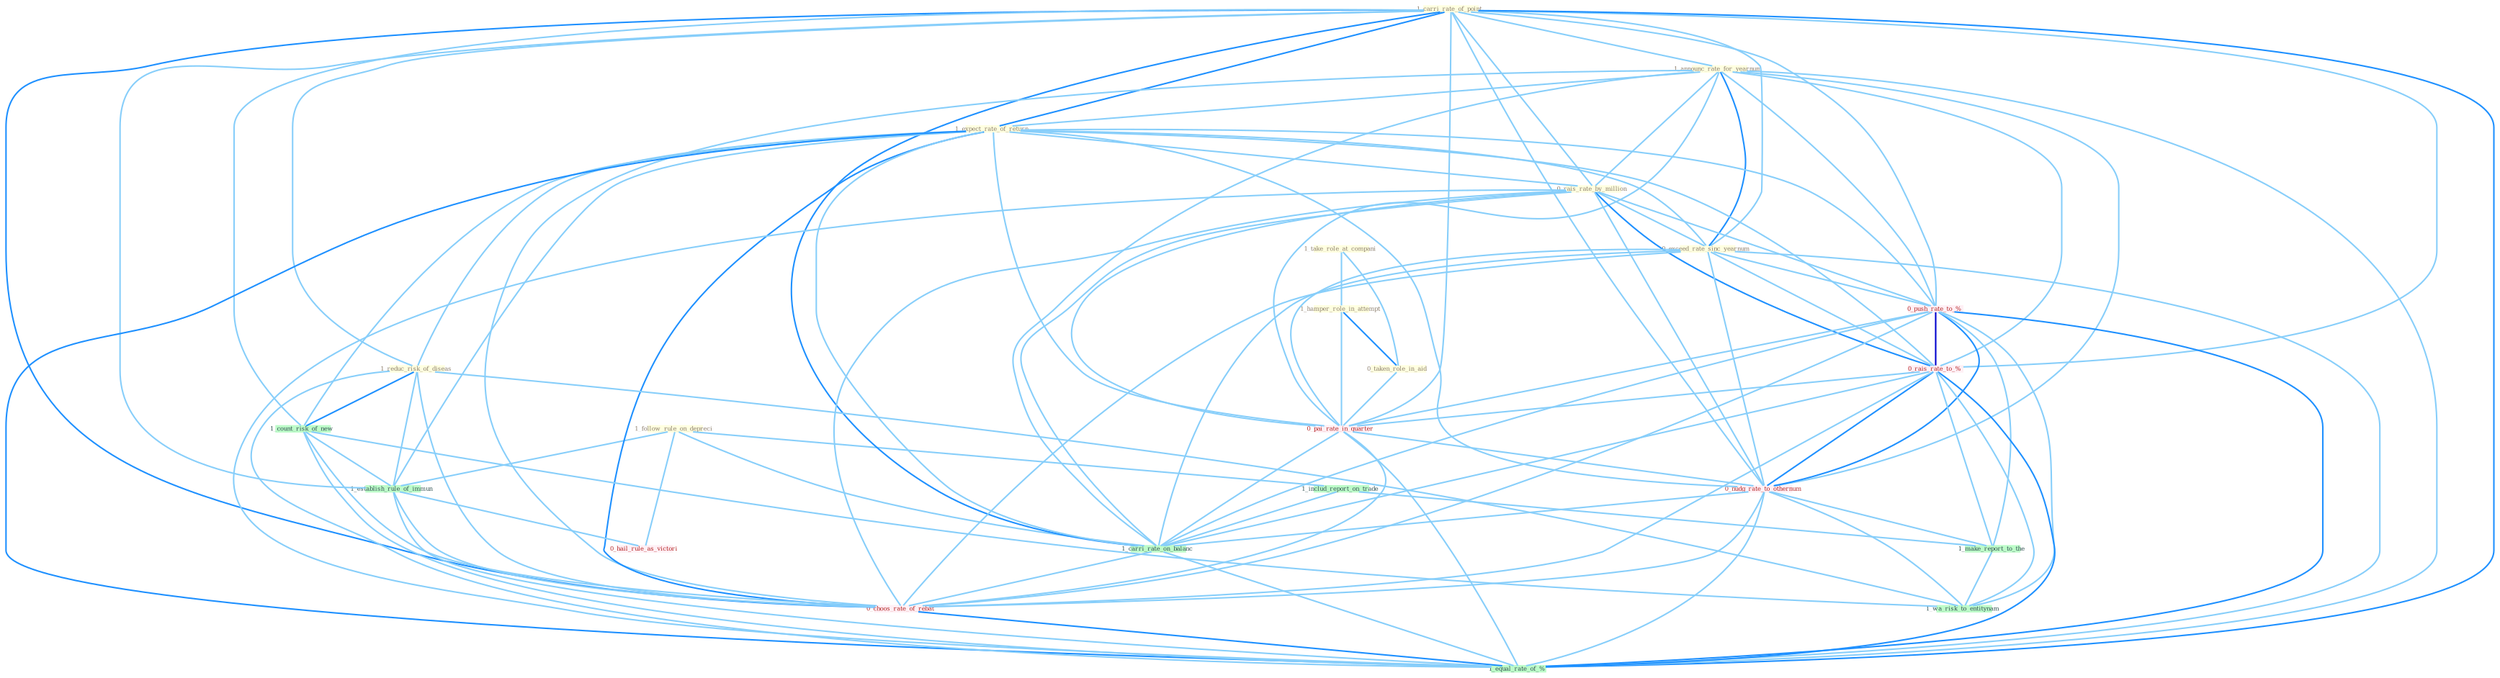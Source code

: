 Graph G{ 
    node
    [shape=polygon,style=filled,width=.5,height=.06,color="#BDFCC9",fixedsize=true,fontsize=4,
    fontcolor="#2f4f4f"];
    {node
    [color="#ffffe0", fontcolor="#8b7d6b"] "1_follow_rule_on_depreci " "1_carri_rate_of_point " "1_announc_rate_for_yearnum " "1_expect_rate_of_return " "1_take_role_at_compani " "0_rais_rate_by_million " "0_exceed_rate_sinc_yearnum " "1_hamper_role_in_attempt " "1_reduc_risk_of_diseas " "0_taken_role_in_aid "}
{node [color="#fff0f5", fontcolor="#b22222"] "0_push_rate_to_% " "0_rais_rate_to_% " "0_pai_rate_in_quarter " "0_nudg_rate_to_othernum " "0_choos_rate_of_rebat " "0_hail_rule_as_victori "}
edge [color="#B0E2FF"];

	"1_follow_rule_on_depreci " -- "1_establish_rule_of_immun " [w="1", color="#87cefa" ];
	"1_follow_rule_on_depreci " -- "1_includ_report_on_trade " [w="1", color="#87cefa" ];
	"1_follow_rule_on_depreci " -- "1_carri_rate_on_balanc " [w="1", color="#87cefa" ];
	"1_follow_rule_on_depreci " -- "0_hail_rule_as_victori " [w="1", color="#87cefa" ];
	"1_carri_rate_of_point " -- "1_announc_rate_for_yearnum " [w="1", color="#87cefa" ];
	"1_carri_rate_of_point " -- "1_expect_rate_of_return " [w="2", color="#1e90ff" , len=0.8];
	"1_carri_rate_of_point " -- "0_rais_rate_by_million " [w="1", color="#87cefa" ];
	"1_carri_rate_of_point " -- "0_exceed_rate_sinc_yearnum " [w="1", color="#87cefa" ];
	"1_carri_rate_of_point " -- "1_reduc_risk_of_diseas " [w="1", color="#87cefa" ];
	"1_carri_rate_of_point " -- "1_count_risk_of_new " [w="1", color="#87cefa" ];
	"1_carri_rate_of_point " -- "0_push_rate_to_% " [w="1", color="#87cefa" ];
	"1_carri_rate_of_point " -- "0_rais_rate_to_% " [w="1", color="#87cefa" ];
	"1_carri_rate_of_point " -- "1_establish_rule_of_immun " [w="1", color="#87cefa" ];
	"1_carri_rate_of_point " -- "0_pai_rate_in_quarter " [w="1", color="#87cefa" ];
	"1_carri_rate_of_point " -- "0_nudg_rate_to_othernum " [w="1", color="#87cefa" ];
	"1_carri_rate_of_point " -- "1_carri_rate_on_balanc " [w="2", color="#1e90ff" , len=0.8];
	"1_carri_rate_of_point " -- "0_choos_rate_of_rebat " [w="2", color="#1e90ff" , len=0.8];
	"1_carri_rate_of_point " -- "1_equal_rate_of_% " [w="2", color="#1e90ff" , len=0.8];
	"1_announc_rate_for_yearnum " -- "1_expect_rate_of_return " [w="1", color="#87cefa" ];
	"1_announc_rate_for_yearnum " -- "0_rais_rate_by_million " [w="1", color="#87cefa" ];
	"1_announc_rate_for_yearnum " -- "0_exceed_rate_sinc_yearnum " [w="2", color="#1e90ff" , len=0.8];
	"1_announc_rate_for_yearnum " -- "0_push_rate_to_% " [w="1", color="#87cefa" ];
	"1_announc_rate_for_yearnum " -- "0_rais_rate_to_% " [w="1", color="#87cefa" ];
	"1_announc_rate_for_yearnum " -- "0_pai_rate_in_quarter " [w="1", color="#87cefa" ];
	"1_announc_rate_for_yearnum " -- "0_nudg_rate_to_othernum " [w="1", color="#87cefa" ];
	"1_announc_rate_for_yearnum " -- "1_carri_rate_on_balanc " [w="1", color="#87cefa" ];
	"1_announc_rate_for_yearnum " -- "0_choos_rate_of_rebat " [w="1", color="#87cefa" ];
	"1_announc_rate_for_yearnum " -- "1_equal_rate_of_% " [w="1", color="#87cefa" ];
	"1_expect_rate_of_return " -- "0_rais_rate_by_million " [w="1", color="#87cefa" ];
	"1_expect_rate_of_return " -- "0_exceed_rate_sinc_yearnum " [w="1", color="#87cefa" ];
	"1_expect_rate_of_return " -- "1_reduc_risk_of_diseas " [w="1", color="#87cefa" ];
	"1_expect_rate_of_return " -- "1_count_risk_of_new " [w="1", color="#87cefa" ];
	"1_expect_rate_of_return " -- "0_push_rate_to_% " [w="1", color="#87cefa" ];
	"1_expect_rate_of_return " -- "0_rais_rate_to_% " [w="1", color="#87cefa" ];
	"1_expect_rate_of_return " -- "1_establish_rule_of_immun " [w="1", color="#87cefa" ];
	"1_expect_rate_of_return " -- "0_pai_rate_in_quarter " [w="1", color="#87cefa" ];
	"1_expect_rate_of_return " -- "0_nudg_rate_to_othernum " [w="1", color="#87cefa" ];
	"1_expect_rate_of_return " -- "1_carri_rate_on_balanc " [w="1", color="#87cefa" ];
	"1_expect_rate_of_return " -- "0_choos_rate_of_rebat " [w="2", color="#1e90ff" , len=0.8];
	"1_expect_rate_of_return " -- "1_equal_rate_of_% " [w="2", color="#1e90ff" , len=0.8];
	"1_take_role_at_compani " -- "1_hamper_role_in_attempt " [w="1", color="#87cefa" ];
	"1_take_role_at_compani " -- "0_taken_role_in_aid " [w="1", color="#87cefa" ];
	"0_rais_rate_by_million " -- "0_exceed_rate_sinc_yearnum " [w="1", color="#87cefa" ];
	"0_rais_rate_by_million " -- "0_push_rate_to_% " [w="1", color="#87cefa" ];
	"0_rais_rate_by_million " -- "0_rais_rate_to_% " [w="2", color="#1e90ff" , len=0.8];
	"0_rais_rate_by_million " -- "0_pai_rate_in_quarter " [w="1", color="#87cefa" ];
	"0_rais_rate_by_million " -- "0_nudg_rate_to_othernum " [w="1", color="#87cefa" ];
	"0_rais_rate_by_million " -- "1_carri_rate_on_balanc " [w="1", color="#87cefa" ];
	"0_rais_rate_by_million " -- "0_choos_rate_of_rebat " [w="1", color="#87cefa" ];
	"0_rais_rate_by_million " -- "1_equal_rate_of_% " [w="1", color="#87cefa" ];
	"0_exceed_rate_sinc_yearnum " -- "0_push_rate_to_% " [w="1", color="#87cefa" ];
	"0_exceed_rate_sinc_yearnum " -- "0_rais_rate_to_% " [w="1", color="#87cefa" ];
	"0_exceed_rate_sinc_yearnum " -- "0_pai_rate_in_quarter " [w="1", color="#87cefa" ];
	"0_exceed_rate_sinc_yearnum " -- "0_nudg_rate_to_othernum " [w="1", color="#87cefa" ];
	"0_exceed_rate_sinc_yearnum " -- "1_carri_rate_on_balanc " [w="1", color="#87cefa" ];
	"0_exceed_rate_sinc_yearnum " -- "0_choos_rate_of_rebat " [w="1", color="#87cefa" ];
	"0_exceed_rate_sinc_yearnum " -- "1_equal_rate_of_% " [w="1", color="#87cefa" ];
	"1_hamper_role_in_attempt " -- "0_taken_role_in_aid " [w="2", color="#1e90ff" , len=0.8];
	"1_hamper_role_in_attempt " -- "0_pai_rate_in_quarter " [w="1", color="#87cefa" ];
	"1_reduc_risk_of_diseas " -- "1_count_risk_of_new " [w="2", color="#1e90ff" , len=0.8];
	"1_reduc_risk_of_diseas " -- "1_establish_rule_of_immun " [w="1", color="#87cefa" ];
	"1_reduc_risk_of_diseas " -- "0_choos_rate_of_rebat " [w="1", color="#87cefa" ];
	"1_reduc_risk_of_diseas " -- "1_wa_risk_to_entitynam " [w="1", color="#87cefa" ];
	"1_reduc_risk_of_diseas " -- "1_equal_rate_of_% " [w="1", color="#87cefa" ];
	"0_taken_role_in_aid " -- "0_pai_rate_in_quarter " [w="1", color="#87cefa" ];
	"1_count_risk_of_new " -- "1_establish_rule_of_immun " [w="1", color="#87cefa" ];
	"1_count_risk_of_new " -- "0_choos_rate_of_rebat " [w="1", color="#87cefa" ];
	"1_count_risk_of_new " -- "1_wa_risk_to_entitynam " [w="1", color="#87cefa" ];
	"1_count_risk_of_new " -- "1_equal_rate_of_% " [w="1", color="#87cefa" ];
	"0_push_rate_to_% " -- "0_rais_rate_to_% " [w="3", color="#0000cd" , len=0.6];
	"0_push_rate_to_% " -- "0_pai_rate_in_quarter " [w="1", color="#87cefa" ];
	"0_push_rate_to_% " -- "0_nudg_rate_to_othernum " [w="2", color="#1e90ff" , len=0.8];
	"0_push_rate_to_% " -- "1_carri_rate_on_balanc " [w="1", color="#87cefa" ];
	"0_push_rate_to_% " -- "1_make_report_to_the " [w="1", color="#87cefa" ];
	"0_push_rate_to_% " -- "0_choos_rate_of_rebat " [w="1", color="#87cefa" ];
	"0_push_rate_to_% " -- "1_wa_risk_to_entitynam " [w="1", color="#87cefa" ];
	"0_push_rate_to_% " -- "1_equal_rate_of_% " [w="2", color="#1e90ff" , len=0.8];
	"0_rais_rate_to_% " -- "0_pai_rate_in_quarter " [w="1", color="#87cefa" ];
	"0_rais_rate_to_% " -- "0_nudg_rate_to_othernum " [w="2", color="#1e90ff" , len=0.8];
	"0_rais_rate_to_% " -- "1_carri_rate_on_balanc " [w="1", color="#87cefa" ];
	"0_rais_rate_to_% " -- "1_make_report_to_the " [w="1", color="#87cefa" ];
	"0_rais_rate_to_% " -- "0_choos_rate_of_rebat " [w="1", color="#87cefa" ];
	"0_rais_rate_to_% " -- "1_wa_risk_to_entitynam " [w="1", color="#87cefa" ];
	"0_rais_rate_to_% " -- "1_equal_rate_of_% " [w="2", color="#1e90ff" , len=0.8];
	"1_establish_rule_of_immun " -- "0_choos_rate_of_rebat " [w="1", color="#87cefa" ];
	"1_establish_rule_of_immun " -- "0_hail_rule_as_victori " [w="1", color="#87cefa" ];
	"1_establish_rule_of_immun " -- "1_equal_rate_of_% " [w="1", color="#87cefa" ];
	"0_pai_rate_in_quarter " -- "0_nudg_rate_to_othernum " [w="1", color="#87cefa" ];
	"0_pai_rate_in_quarter " -- "1_carri_rate_on_balanc " [w="1", color="#87cefa" ];
	"0_pai_rate_in_quarter " -- "0_choos_rate_of_rebat " [w="1", color="#87cefa" ];
	"0_pai_rate_in_quarter " -- "1_equal_rate_of_% " [w="1", color="#87cefa" ];
	"0_nudg_rate_to_othernum " -- "1_carri_rate_on_balanc " [w="1", color="#87cefa" ];
	"0_nudg_rate_to_othernum " -- "1_make_report_to_the " [w="1", color="#87cefa" ];
	"0_nudg_rate_to_othernum " -- "0_choos_rate_of_rebat " [w="1", color="#87cefa" ];
	"0_nudg_rate_to_othernum " -- "1_wa_risk_to_entitynam " [w="1", color="#87cefa" ];
	"0_nudg_rate_to_othernum " -- "1_equal_rate_of_% " [w="1", color="#87cefa" ];
	"1_includ_report_on_trade " -- "1_carri_rate_on_balanc " [w="1", color="#87cefa" ];
	"1_includ_report_on_trade " -- "1_make_report_to_the " [w="1", color="#87cefa" ];
	"1_carri_rate_on_balanc " -- "0_choos_rate_of_rebat " [w="1", color="#87cefa" ];
	"1_carri_rate_on_balanc " -- "1_equal_rate_of_% " [w="1", color="#87cefa" ];
	"1_make_report_to_the " -- "1_wa_risk_to_entitynam " [w="1", color="#87cefa" ];
	"0_choos_rate_of_rebat " -- "1_equal_rate_of_% " [w="2", color="#1e90ff" , len=0.8];
}